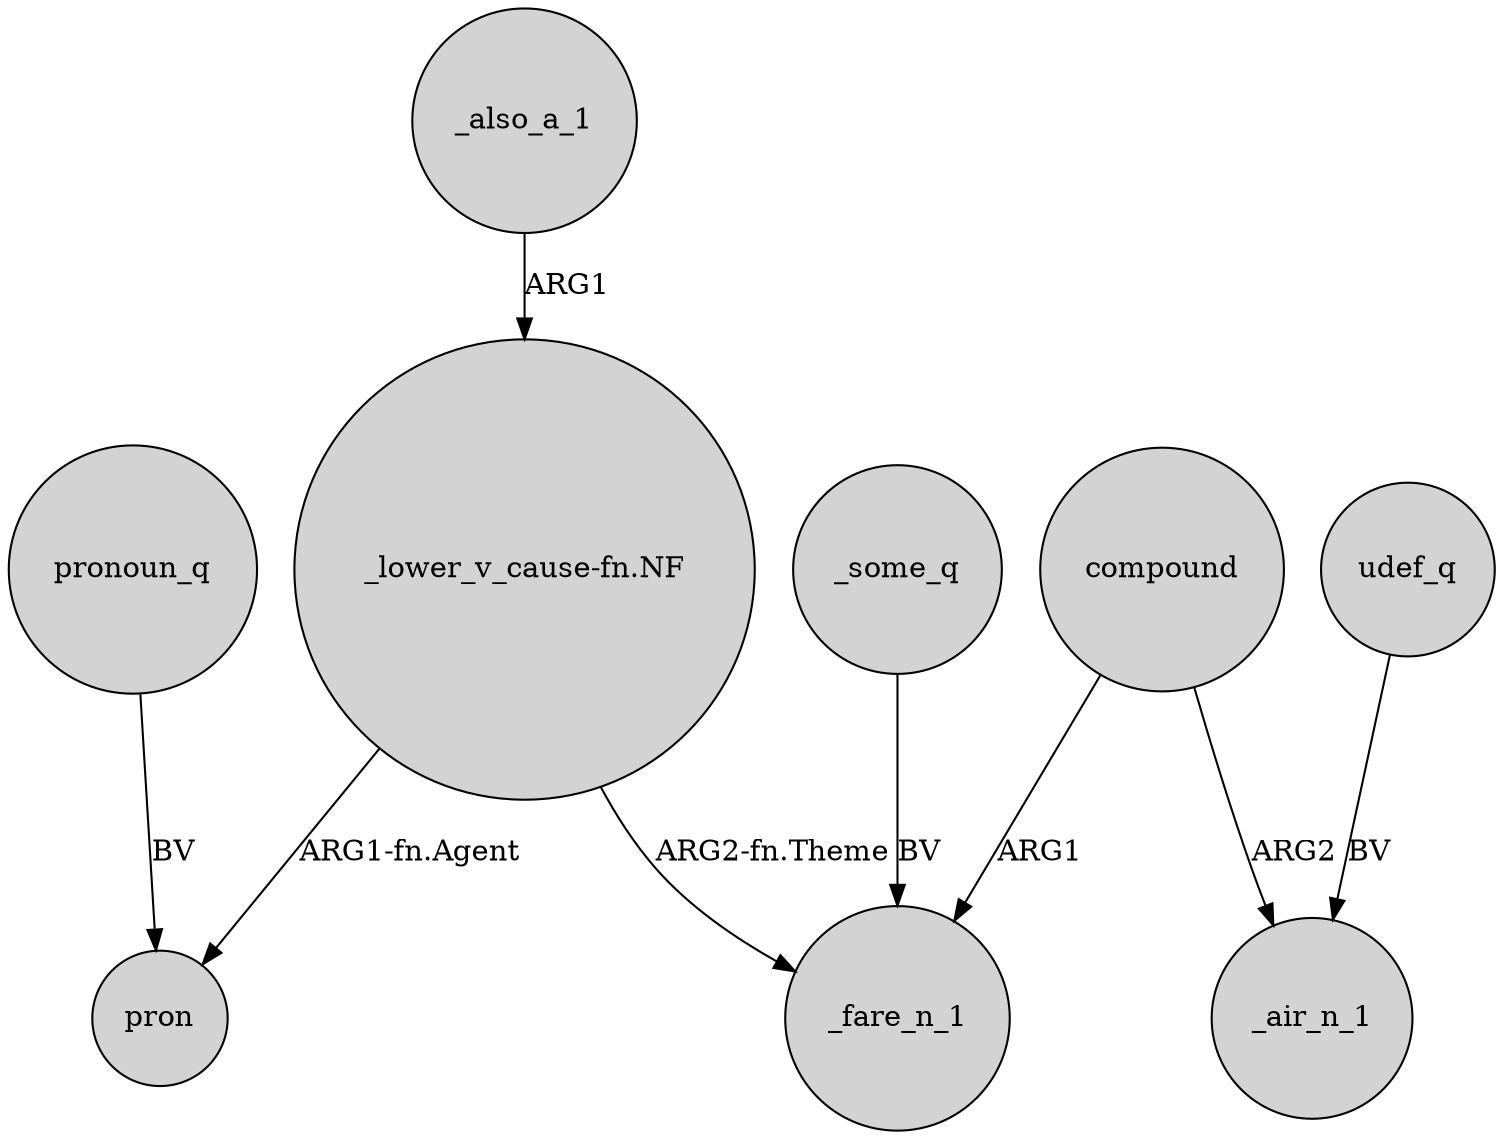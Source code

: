 digraph {
	node [shape=circle style=filled]
	_also_a_1 -> "_lower_v_cause-fn.NF" [label=ARG1]
	udef_q -> _air_n_1 [label=BV]
	"_lower_v_cause-fn.NF" -> _fare_n_1 [label="ARG2-fn.Theme"]
	compound -> _fare_n_1 [label=ARG1]
	_some_q -> _fare_n_1 [label=BV]
	compound -> _air_n_1 [label=ARG2]
	"_lower_v_cause-fn.NF" -> pron [label="ARG1-fn.Agent"]
	pronoun_q -> pron [label=BV]
}
